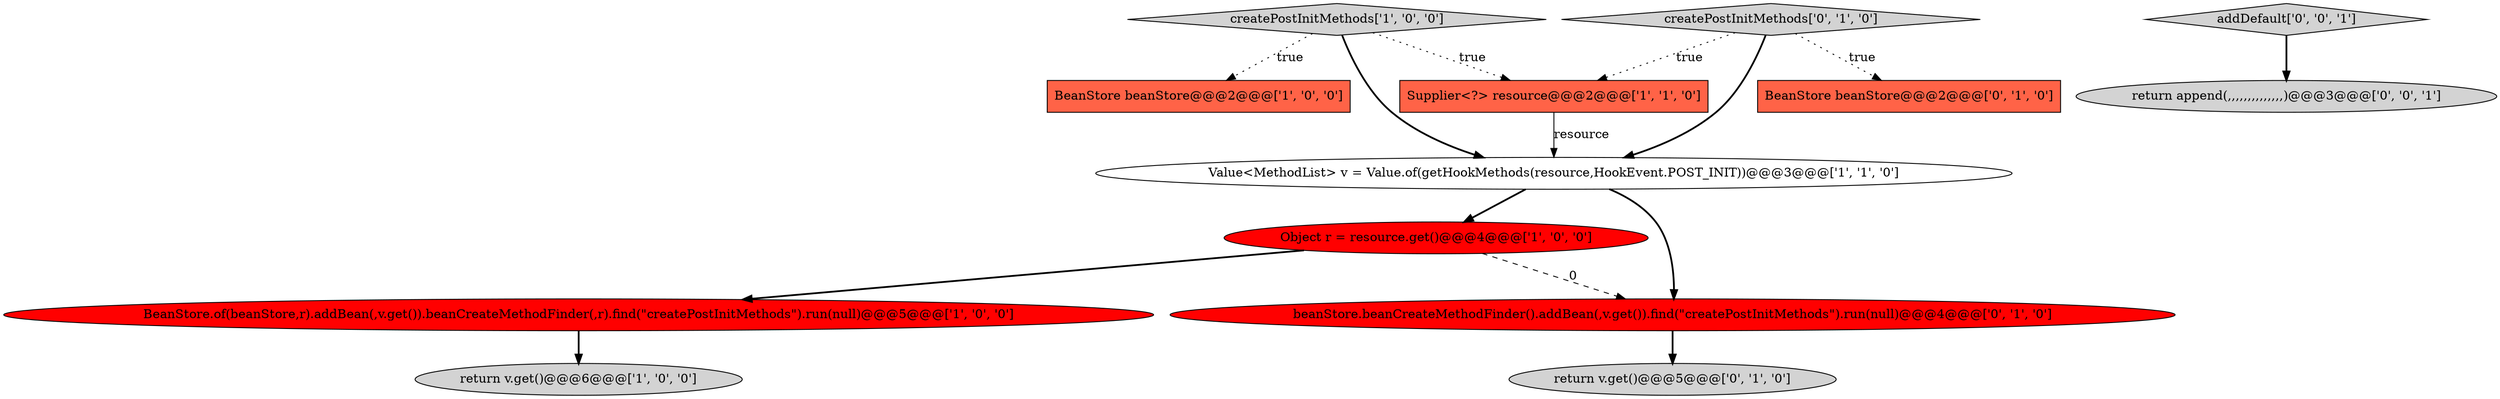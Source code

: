 digraph {
3 [style = filled, label = "Supplier<?> resource@@@2@@@['1', '1', '0']", fillcolor = tomato, shape = box image = "AAA0AAABBB1BBB"];
4 [style = filled, label = "BeanStore.of(beanStore,r).addBean(,v.get()).beanCreateMethodFinder(,r).find(\"createPostInitMethods\").run(null)@@@5@@@['1', '0', '0']", fillcolor = red, shape = ellipse image = "AAA1AAABBB1BBB"];
8 [style = filled, label = "BeanStore beanStore@@@2@@@['0', '1', '0']", fillcolor = tomato, shape = box image = "AAA0AAABBB2BBB"];
0 [style = filled, label = "Object r = resource.get()@@@4@@@['1', '0', '0']", fillcolor = red, shape = ellipse image = "AAA1AAABBB1BBB"];
12 [style = filled, label = "return append(,,,,,,,,,,,,,,)@@@3@@@['0', '0', '1']", fillcolor = lightgray, shape = ellipse image = "AAA0AAABBB3BBB"];
10 [style = filled, label = "return v.get()@@@5@@@['0', '1', '0']", fillcolor = lightgray, shape = ellipse image = "AAA0AAABBB2BBB"];
5 [style = filled, label = "createPostInitMethods['1', '0', '0']", fillcolor = lightgray, shape = diamond image = "AAA0AAABBB1BBB"];
9 [style = filled, label = "beanStore.beanCreateMethodFinder().addBean(,v.get()).find(\"createPostInitMethods\").run(null)@@@4@@@['0', '1', '0']", fillcolor = red, shape = ellipse image = "AAA1AAABBB2BBB"];
2 [style = filled, label = "return v.get()@@@6@@@['1', '0', '0']", fillcolor = lightgray, shape = ellipse image = "AAA0AAABBB1BBB"];
11 [style = filled, label = "addDefault['0', '0', '1']", fillcolor = lightgray, shape = diamond image = "AAA0AAABBB3BBB"];
6 [style = filled, label = "Value<MethodList> v = Value.of(getHookMethods(resource,HookEvent.POST_INIT))@@@3@@@['1', '1', '0']", fillcolor = white, shape = ellipse image = "AAA0AAABBB1BBB"];
1 [style = filled, label = "BeanStore beanStore@@@2@@@['1', '0', '0']", fillcolor = tomato, shape = box image = "AAA0AAABBB1BBB"];
7 [style = filled, label = "createPostInitMethods['0', '1', '0']", fillcolor = lightgray, shape = diamond image = "AAA0AAABBB2BBB"];
11->12 [style = bold, label=""];
6->0 [style = bold, label=""];
4->2 [style = bold, label=""];
0->9 [style = dashed, label="0"];
5->6 [style = bold, label=""];
6->9 [style = bold, label=""];
9->10 [style = bold, label=""];
5->3 [style = dotted, label="true"];
7->8 [style = dotted, label="true"];
0->4 [style = bold, label=""];
7->3 [style = dotted, label="true"];
7->6 [style = bold, label=""];
5->1 [style = dotted, label="true"];
3->6 [style = solid, label="resource"];
}
